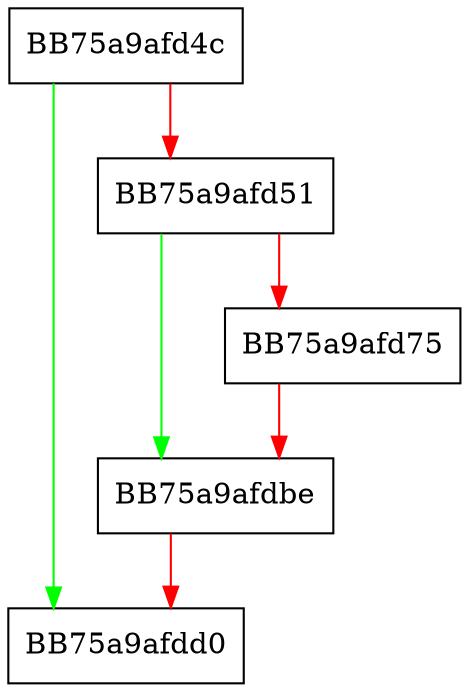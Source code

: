 digraph register_timer_callback {
  node [shape="box"];
  graph [splines=ortho];
  BB75a9afd4c -> BB75a9afdd0 [color="green"];
  BB75a9afd4c -> BB75a9afd51 [color="red"];
  BB75a9afd51 -> BB75a9afdbe [color="green"];
  BB75a9afd51 -> BB75a9afd75 [color="red"];
  BB75a9afd75 -> BB75a9afdbe [color="red"];
  BB75a9afdbe -> BB75a9afdd0 [color="red"];
}